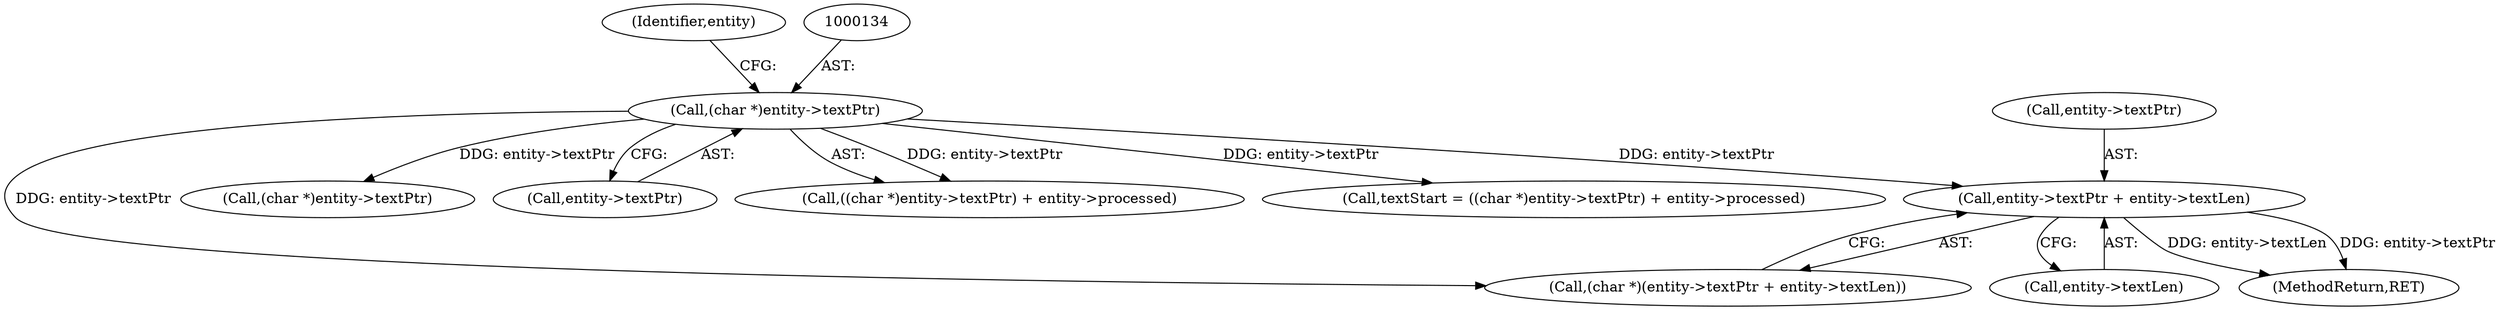digraph "0_libexpat_c20b758c332d9a13afbbb276d30db1d183a85d43_1@pointer" {
"1000145" [label="(Call,entity->textPtr + entity->textLen)"];
"1000133" [label="(Call,(char *)entity->textPtr)"];
"1000143" [label="(Call,(char *)(entity->textPtr + entity->textLen))"];
"1000229" [label="(Call,(char *)entity->textPtr)"];
"1000139" [label="(Identifier,entity)"];
"1000133" [label="(Call,(char *)entity->textPtr)"];
"1000149" [label="(Call,entity->textLen)"];
"1000332" [label="(MethodReturn,RET)"];
"1000135" [label="(Call,entity->textPtr)"];
"1000145" [label="(Call,entity->textPtr + entity->textLen)"];
"1000132" [label="(Call,((char *)entity->textPtr) + entity->processed)"];
"1000130" [label="(Call,textStart = ((char *)entity->textPtr) + entity->processed)"];
"1000146" [label="(Call,entity->textPtr)"];
"1000145" -> "1000143"  [label="AST: "];
"1000145" -> "1000149"  [label="CFG: "];
"1000146" -> "1000145"  [label="AST: "];
"1000149" -> "1000145"  [label="AST: "];
"1000143" -> "1000145"  [label="CFG: "];
"1000145" -> "1000332"  [label="DDG: entity->textLen"];
"1000145" -> "1000332"  [label="DDG: entity->textPtr"];
"1000133" -> "1000145"  [label="DDG: entity->textPtr"];
"1000133" -> "1000132"  [label="AST: "];
"1000133" -> "1000135"  [label="CFG: "];
"1000134" -> "1000133"  [label="AST: "];
"1000135" -> "1000133"  [label="AST: "];
"1000139" -> "1000133"  [label="CFG: "];
"1000133" -> "1000130"  [label="DDG: entity->textPtr"];
"1000133" -> "1000132"  [label="DDG: entity->textPtr"];
"1000133" -> "1000143"  [label="DDG: entity->textPtr"];
"1000133" -> "1000229"  [label="DDG: entity->textPtr"];
}
